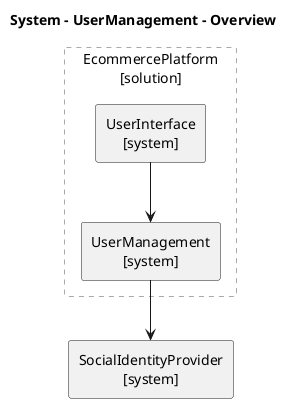@startuml EcommercePlatform.UserManagement_overview
title System - UserManagement - Overview
skinparam defaultTextAlignment center
skinparam defaultTextAlignment<<atomic>> center
skinparam wrapWidth 200
skinparam maxMessageSize 150
hide stereotype
<style>
.composite {
BackgroundColor: transparent
LineColor: darkgray
LineStyle: 5
FontStyle: normal
}
</style>
rectangle EcommercePlatform as "EcommercePlatform\n[solution]" <<composite>> {
rectangle EcommercePlatform.UserManagement <<system>> <<atomic>> [
UserManagement
[system]
]
rectangle EcommercePlatform.UserInterface <<system>> <<atomic>> [
UserInterface
[system]
]
}
rectangle SocialIdentityProvider <<system>> <<atomic>> [
SocialIdentityProvider
[system]
]
EcommercePlatform.UserManagement --> SocialIdentityProvider
EcommercePlatform.UserInterface --> EcommercePlatform.UserManagement
@enduml
